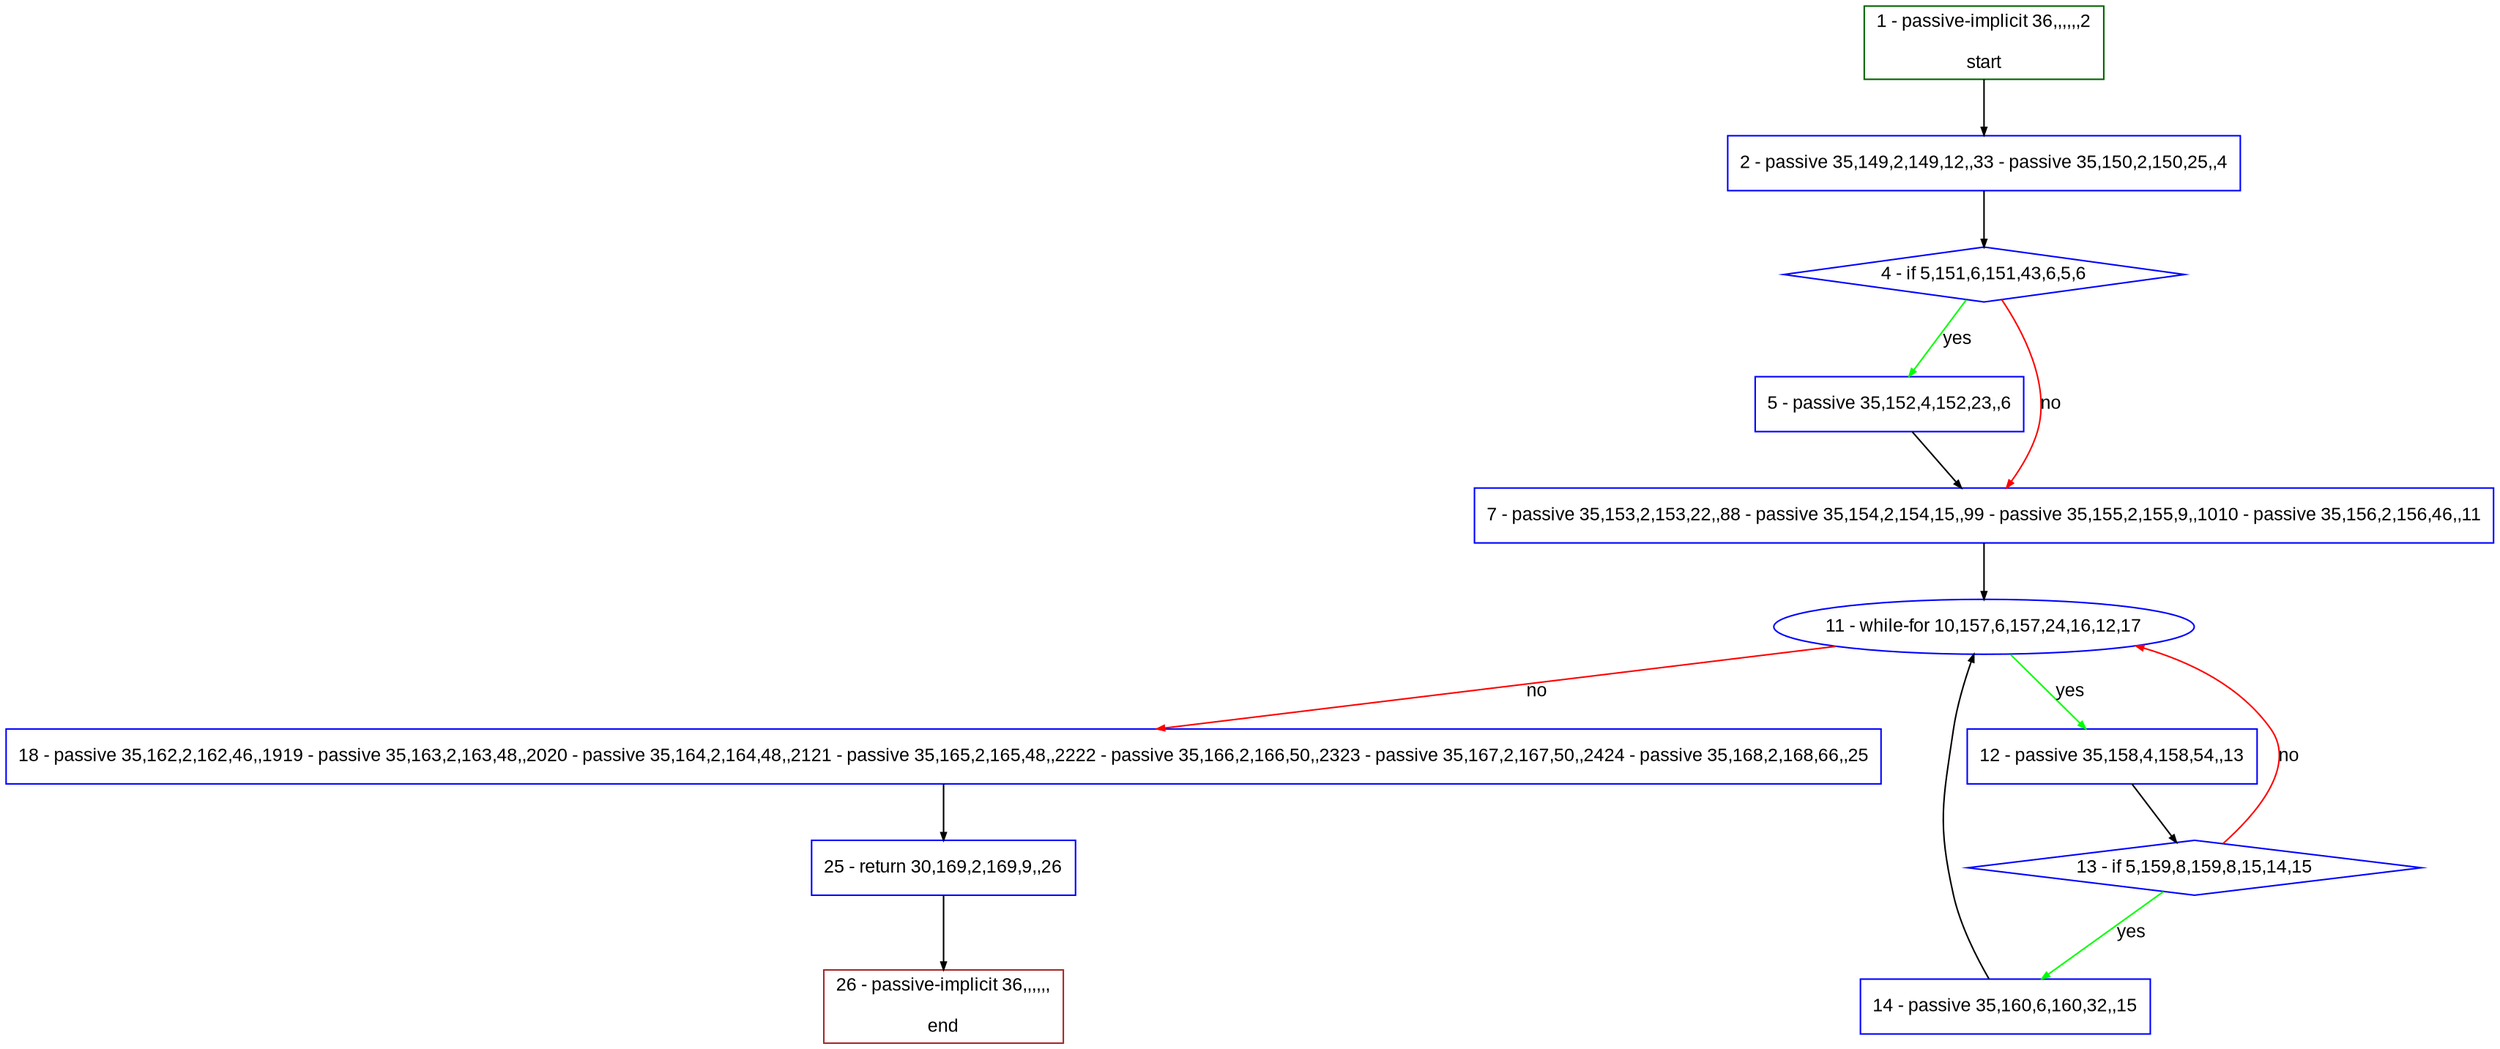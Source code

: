 digraph "" {
  graph [pack="true", label="", fontsize="12", packmode="clust", fontname="Arial", fillcolor="#FFFFCC", bgcolor="white", style="rounded,filled", compound="true"];
  node [node_initialized="no", label="", color="grey", fontsize="12", fillcolor="white", fontname="Arial", style="filled", shape="rectangle", compound="true", fixedsize="false"];
  edge [fontcolor="black", arrowhead="normal", arrowtail="none", arrowsize="0.5", ltail="", label="", color="black", fontsize="12", lhead="", fontname="Arial", dir="forward", compound="true"];
  __N1 [label="2 - passive 35,149,2,149,12,,33 - passive 35,150,2,150,25,,4", color="#0000ff", fillcolor="#ffffff", style="filled", shape="box"];
  __N2 [label="1 - passive-implicit 36,,,,,,2\n\nstart", color="#006400", fillcolor="#ffffff", style="filled", shape="box"];
  __N3 [label="4 - if 5,151,6,151,43,6,5,6", color="#0000ff", fillcolor="#ffffff", style="filled", shape="diamond"];
  __N4 [label="5 - passive 35,152,4,152,23,,6", color="#0000ff", fillcolor="#ffffff", style="filled", shape="box"];
  __N5 [label="7 - passive 35,153,2,153,22,,88 - passive 35,154,2,154,15,,99 - passive 35,155,2,155,9,,1010 - passive 35,156,2,156,46,,11", color="#0000ff", fillcolor="#ffffff", style="filled", shape="box"];
  __N6 [label="11 - while-for 10,157,6,157,24,16,12,17", color="#0000ff", fillcolor="#ffffff", style="filled", shape="oval"];
  __N7 [label="12 - passive 35,158,4,158,54,,13", color="#0000ff", fillcolor="#ffffff", style="filled", shape="box"];
  __N8 [label="18 - passive 35,162,2,162,46,,1919 - passive 35,163,2,163,48,,2020 - passive 35,164,2,164,48,,2121 - passive 35,165,2,165,48,,2222 - passive 35,166,2,166,50,,2323 - passive 35,167,2,167,50,,2424 - passive 35,168,2,168,66,,25", color="#0000ff", fillcolor="#ffffff", style="filled", shape="box"];
  __N9 [label="13 - if 5,159,8,159,8,15,14,15", color="#0000ff", fillcolor="#ffffff", style="filled", shape="diamond"];
  __N10 [label="14 - passive 35,160,6,160,32,,15", color="#0000ff", fillcolor="#ffffff", style="filled", shape="box"];
  __N11 [label="25 - return 30,169,2,169,9,,26", color="#0000ff", fillcolor="#ffffff", style="filled", shape="box"];
  __N12 [label="26 - passive-implicit 36,,,,,,\n\nend", color="#a52a2a", fillcolor="#ffffff", style="filled", shape="box"];
  __N2 -> __N1 [arrowhead="normal", arrowtail="none", color="#000000", label="", dir="forward"];
  __N1 -> __N3 [arrowhead="normal", arrowtail="none", color="#000000", label="", dir="forward"];
  __N3 -> __N4 [arrowhead="normal", arrowtail="none", color="#00ff00", label="yes", dir="forward"];
  __N3 -> __N5 [arrowhead="normal", arrowtail="none", color="#ff0000", label="no", dir="forward"];
  __N4 -> __N5 [arrowhead="normal", arrowtail="none", color="#000000", label="", dir="forward"];
  __N5 -> __N6 [arrowhead="normal", arrowtail="none", color="#000000", label="", dir="forward"];
  __N6 -> __N7 [arrowhead="normal", arrowtail="none", color="#00ff00", label="yes", dir="forward"];
  __N6 -> __N8 [arrowhead="normal", arrowtail="none", color="#ff0000", label="no", dir="forward"];
  __N7 -> __N9 [arrowhead="normal", arrowtail="none", color="#000000", label="", dir="forward"];
  __N9 -> __N6 [arrowhead="normal", arrowtail="none", color="#ff0000", label="no", dir="forward"];
  __N9 -> __N10 [arrowhead="normal", arrowtail="none", color="#00ff00", label="yes", dir="forward"];
  __N10 -> __N6 [arrowhead="normal", arrowtail="none", color="#000000", label="", dir="forward"];
  __N8 -> __N11 [arrowhead="normal", arrowtail="none", color="#000000", label="", dir="forward"];
  __N11 -> __N12 [arrowhead="normal", arrowtail="none", color="#000000", label="", dir="forward"];
}
